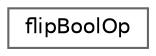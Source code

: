digraph "Graphical Class Hierarchy"
{
 // LATEX_PDF_SIZE
  bgcolor="transparent";
  edge [fontname=Helvetica,fontsize=10,labelfontname=Helvetica,labelfontsize=10];
  node [fontname=Helvetica,fontsize=10,shape=box,height=0.2,width=0.4];
  rankdir="LR";
  Node0 [id="Node000000",label="flipBoolOp",height=0.2,width=0.4,color="grey40", fillcolor="white", style="filled",URL="$structFoam_1_1flipBoolOp.html",tooltip=" "];
}
